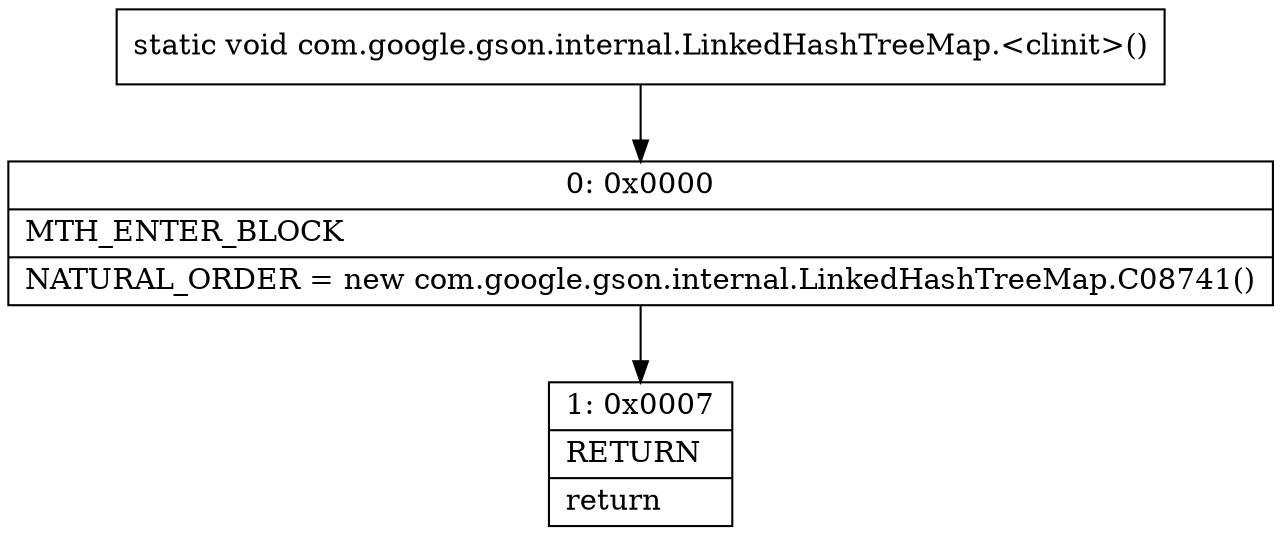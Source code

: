 digraph "CFG forcom.google.gson.internal.LinkedHashTreeMap.\<clinit\>()V" {
Node_0 [shape=record,label="{0\:\ 0x0000|MTH_ENTER_BLOCK\l|NATURAL_ORDER = new com.google.gson.internal.LinkedHashTreeMap.C08741()\l}"];
Node_1 [shape=record,label="{1\:\ 0x0007|RETURN\l|return\l}"];
MethodNode[shape=record,label="{static void com.google.gson.internal.LinkedHashTreeMap.\<clinit\>() }"];
MethodNode -> Node_0;
Node_0 -> Node_1;
}

